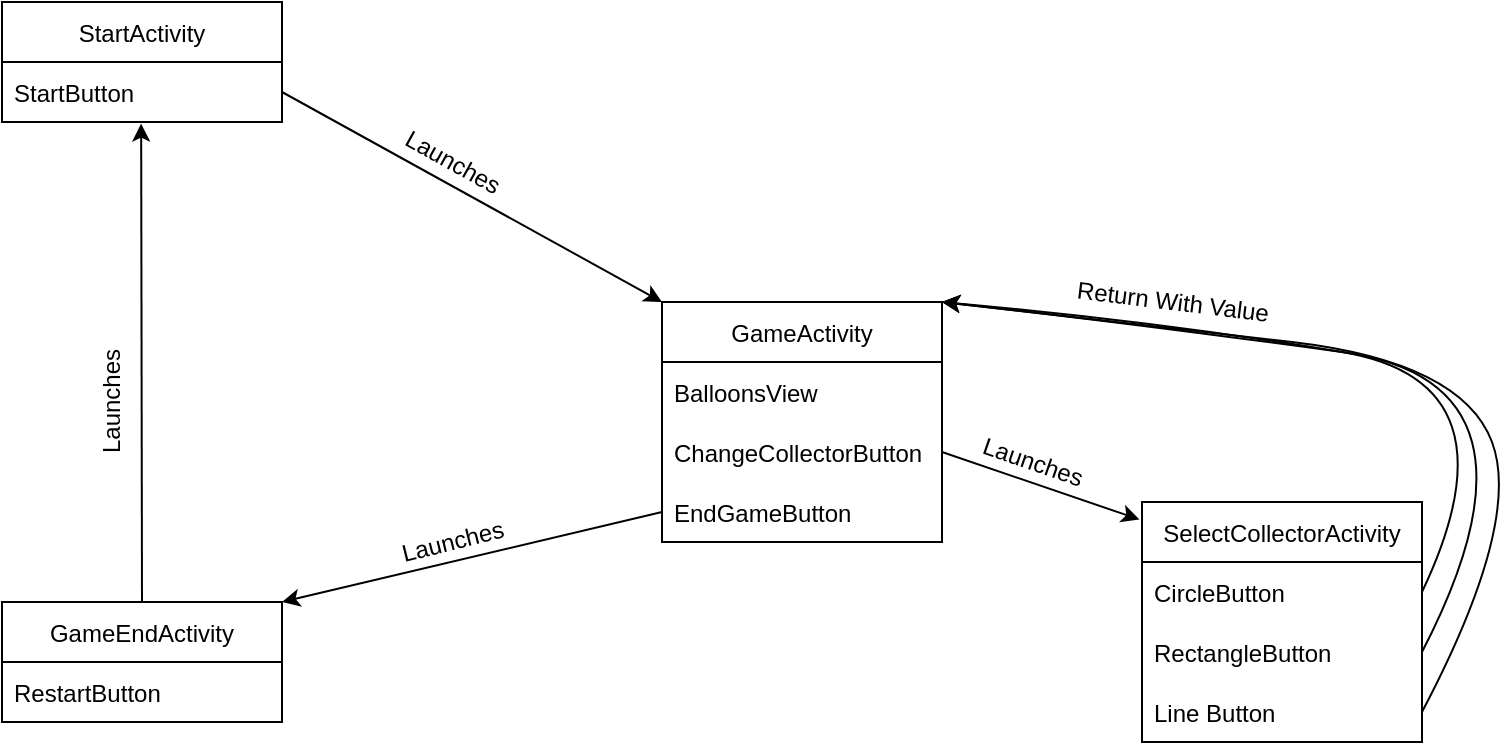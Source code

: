 <mxfile>
    <diagram id="SMqrJLIJAEsR07upGwDU" name="Page-1">
        <mxGraphModel dx="990" dy="574" grid="1" gridSize="10" guides="1" tooltips="1" connect="1" arrows="1" fold="1" page="1" pageScale="1" pageWidth="850" pageHeight="1100" math="0" shadow="0">
            <root>
                <mxCell id="0"/>
                <mxCell id="1" parent="0"/>
                <mxCell id="2" value="StartActivity" style="swimlane;fontStyle=0;childLayout=stackLayout;horizontal=1;startSize=30;horizontalStack=0;resizeParent=1;resizeParentMax=0;resizeLast=0;collapsible=1;marginBottom=0;" vertex="1" parent="1">
                    <mxGeometry x="10" y="10" width="140" height="60" as="geometry"/>
                </mxCell>
                <mxCell id="3" value="StartButton" style="text;strokeColor=none;fillColor=none;align=left;verticalAlign=middle;spacingLeft=4;spacingRight=4;overflow=hidden;points=[[0,0.5],[1,0.5]];portConstraint=eastwest;rotatable=0;" vertex="1" parent="2">
                    <mxGeometry y="30" width="140" height="30" as="geometry"/>
                </mxCell>
                <mxCell id="6" value="GameActivity" style="swimlane;fontStyle=0;childLayout=stackLayout;horizontal=1;startSize=30;horizontalStack=0;resizeParent=1;resizeParentMax=0;resizeLast=0;collapsible=1;marginBottom=0;" vertex="1" parent="1">
                    <mxGeometry x="340" y="160" width="140" height="120" as="geometry"/>
                </mxCell>
                <mxCell id="7" value="BalloonsView" style="text;strokeColor=none;fillColor=none;align=left;verticalAlign=middle;spacingLeft=4;spacingRight=4;overflow=hidden;points=[[0,0.5],[1,0.5]];portConstraint=eastwest;rotatable=0;" vertex="1" parent="6">
                    <mxGeometry y="30" width="140" height="30" as="geometry"/>
                </mxCell>
                <mxCell id="8" value="ChangeCollectorButton" style="text;strokeColor=none;fillColor=none;align=left;verticalAlign=middle;spacingLeft=4;spacingRight=4;overflow=hidden;points=[[0,0.5],[1,0.5]];portConstraint=eastwest;rotatable=0;" vertex="1" parent="6">
                    <mxGeometry y="60" width="140" height="30" as="geometry"/>
                </mxCell>
                <mxCell id="9" value="EndGameButton" style="text;strokeColor=none;fillColor=none;align=left;verticalAlign=middle;spacingLeft=4;spacingRight=4;overflow=hidden;points=[[0,0.5],[1,0.5]];portConstraint=eastwest;rotatable=0;" vertex="1" parent="6">
                    <mxGeometry y="90" width="140" height="30" as="geometry"/>
                </mxCell>
                <mxCell id="11" value="Launches" style="text;html=1;align=center;verticalAlign=middle;resizable=0;points=[];autosize=1;strokeColor=none;fillColor=none;rotation=29;" vertex="1" parent="1">
                    <mxGeometry x="200" y="80" width="70" height="20" as="geometry"/>
                </mxCell>
                <mxCell id="31" style="edgeStyle=none;html=1;exitX=0.5;exitY=0;exitDx=0;exitDy=0;entryX=0.497;entryY=1.027;entryDx=0;entryDy=0;entryPerimeter=0;" edge="1" parent="1" source="12" target="3">
                    <mxGeometry relative="1" as="geometry"/>
                </mxCell>
                <mxCell id="12" value="GameEndActivity" style="swimlane;fontStyle=0;childLayout=stackLayout;horizontal=1;startSize=30;horizontalStack=0;resizeParent=1;resizeParentMax=0;resizeLast=0;collapsible=1;marginBottom=0;" vertex="1" parent="1">
                    <mxGeometry x="10" y="310" width="140" height="60" as="geometry"/>
                </mxCell>
                <mxCell id="13" value="RestartButton" style="text;strokeColor=none;fillColor=none;align=left;verticalAlign=middle;spacingLeft=4;spacingRight=4;overflow=hidden;points=[[0,0.5],[1,0.5]];portConstraint=eastwest;rotatable=0;" vertex="1" parent="12">
                    <mxGeometry y="30" width="140" height="30" as="geometry"/>
                </mxCell>
                <mxCell id="16" style="edgeStyle=none;html=1;exitX=1;exitY=0.5;exitDx=0;exitDy=0;entryX=0;entryY=0;entryDx=0;entryDy=0;" edge="1" parent="1" source="3" target="6">
                    <mxGeometry relative="1" as="geometry"/>
                </mxCell>
                <mxCell id="17" value="SelectCollectorActivity" style="swimlane;fontStyle=0;childLayout=stackLayout;horizontal=1;startSize=30;horizontalStack=0;resizeParent=1;resizeParentMax=0;resizeLast=0;collapsible=1;marginBottom=0;" vertex="1" parent="1">
                    <mxGeometry x="580" y="260" width="140" height="120" as="geometry"/>
                </mxCell>
                <mxCell id="18" value="CircleButton" style="text;strokeColor=none;fillColor=none;align=left;verticalAlign=middle;spacingLeft=4;spacingRight=4;overflow=hidden;points=[[0,0.5],[1,0.5]];portConstraint=eastwest;rotatable=0;" vertex="1" parent="17">
                    <mxGeometry y="30" width="140" height="30" as="geometry"/>
                </mxCell>
                <mxCell id="19" value="RectangleButton" style="text;strokeColor=none;fillColor=none;align=left;verticalAlign=middle;spacingLeft=4;spacingRight=4;overflow=hidden;points=[[0,0.5],[1,0.5]];portConstraint=eastwest;rotatable=0;" vertex="1" parent="17">
                    <mxGeometry y="60" width="140" height="30" as="geometry"/>
                </mxCell>
                <mxCell id="20" value="Line Button" style="text;strokeColor=none;fillColor=none;align=left;verticalAlign=middle;spacingLeft=4;spacingRight=4;overflow=hidden;points=[[0,0.5],[1,0.5]];portConstraint=eastwest;rotatable=0;" vertex="1" parent="17">
                    <mxGeometry y="90" width="140" height="30" as="geometry"/>
                </mxCell>
                <mxCell id="22" style="edgeStyle=none;html=1;exitX=0;exitY=0.5;exitDx=0;exitDy=0;entryX=1;entryY=0;entryDx=0;entryDy=0;" edge="1" parent="1" source="9" target="12">
                    <mxGeometry relative="1" as="geometry"/>
                </mxCell>
                <mxCell id="23" value="Launches" style="text;html=1;align=center;verticalAlign=middle;resizable=0;points=[];autosize=1;strokeColor=none;fillColor=none;rotation=346;" vertex="1" parent="1">
                    <mxGeometry x="200" y="270" width="70" height="20" as="geometry"/>
                </mxCell>
                <mxCell id="32" value="Launches" style="text;html=1;align=center;verticalAlign=middle;resizable=0;points=[];autosize=1;strokeColor=none;fillColor=none;rotation=270;" vertex="1" parent="1">
                    <mxGeometry x="30" y="200" width="70" height="20" as="geometry"/>
                </mxCell>
                <mxCell id="33" style="edgeStyle=none;html=1;exitX=1;exitY=0.5;exitDx=0;exitDy=0;entryX=-0.009;entryY=0.073;entryDx=0;entryDy=0;entryPerimeter=0;" edge="1" parent="1" source="8" target="17">
                    <mxGeometry relative="1" as="geometry"/>
                </mxCell>
                <mxCell id="37" value="" style="curved=1;endArrow=classic;html=1;exitX=1;exitY=0.5;exitDx=0;exitDy=0;entryX=1;entryY=0;entryDx=0;entryDy=0;" edge="1" parent="1" source="18" target="6">
                    <mxGeometry width="50" height="50" relative="1" as="geometry">
                        <mxPoint x="760" y="210" as="sourcePoint"/>
                        <mxPoint x="810" y="160" as="targetPoint"/>
                        <Array as="points">
                            <mxPoint x="770" y="200"/>
                            <mxPoint x="590" y="170"/>
                        </Array>
                    </mxGeometry>
                </mxCell>
                <mxCell id="38" value="" style="curved=1;endArrow=classic;html=1;exitX=1;exitY=0.5;exitDx=0;exitDy=0;entryX=1;entryY=0;entryDx=0;entryDy=0;" edge="1" parent="1" source="19" target="6">
                    <mxGeometry width="50" height="50" relative="1" as="geometry">
                        <mxPoint x="800" y="180" as="sourcePoint"/>
                        <mxPoint x="490" y="160" as="targetPoint"/>
                        <Array as="points">
                            <mxPoint x="790" y="200"/>
                            <mxPoint x="570" y="170"/>
                        </Array>
                    </mxGeometry>
                </mxCell>
                <mxCell id="39" value="" style="curved=1;endArrow=classic;html=1;exitX=1;exitY=0.5;exitDx=0;exitDy=0;entryX=1;entryY=0;entryDx=0;entryDy=0;" edge="1" parent="1" source="20" target="6">
                    <mxGeometry width="50" height="50" relative="1" as="geometry">
                        <mxPoint x="760" y="260" as="sourcePoint"/>
                        <mxPoint x="430" y="150" as="targetPoint"/>
                        <Array as="points">
                            <mxPoint x="770" y="270"/>
                            <mxPoint x="740" y="190"/>
                            <mxPoint x="570" y="170"/>
                        </Array>
                    </mxGeometry>
                </mxCell>
                <mxCell id="40" value="Launches" style="text;html=1;align=center;verticalAlign=middle;resizable=0;points=[];autosize=1;strokeColor=none;fillColor=none;rotation=19;" vertex="1" parent="1">
                    <mxGeometry x="490" y="230" width="70" height="20" as="geometry"/>
                </mxCell>
                <mxCell id="41" value="Return With Value" style="text;html=1;align=center;verticalAlign=middle;resizable=0;points=[];autosize=1;strokeColor=none;fillColor=none;rotation=7;" vertex="1" parent="1">
                    <mxGeometry x="540" y="150" width="110" height="20" as="geometry"/>
                </mxCell>
            </root>
        </mxGraphModel>
    </diagram>
</mxfile>